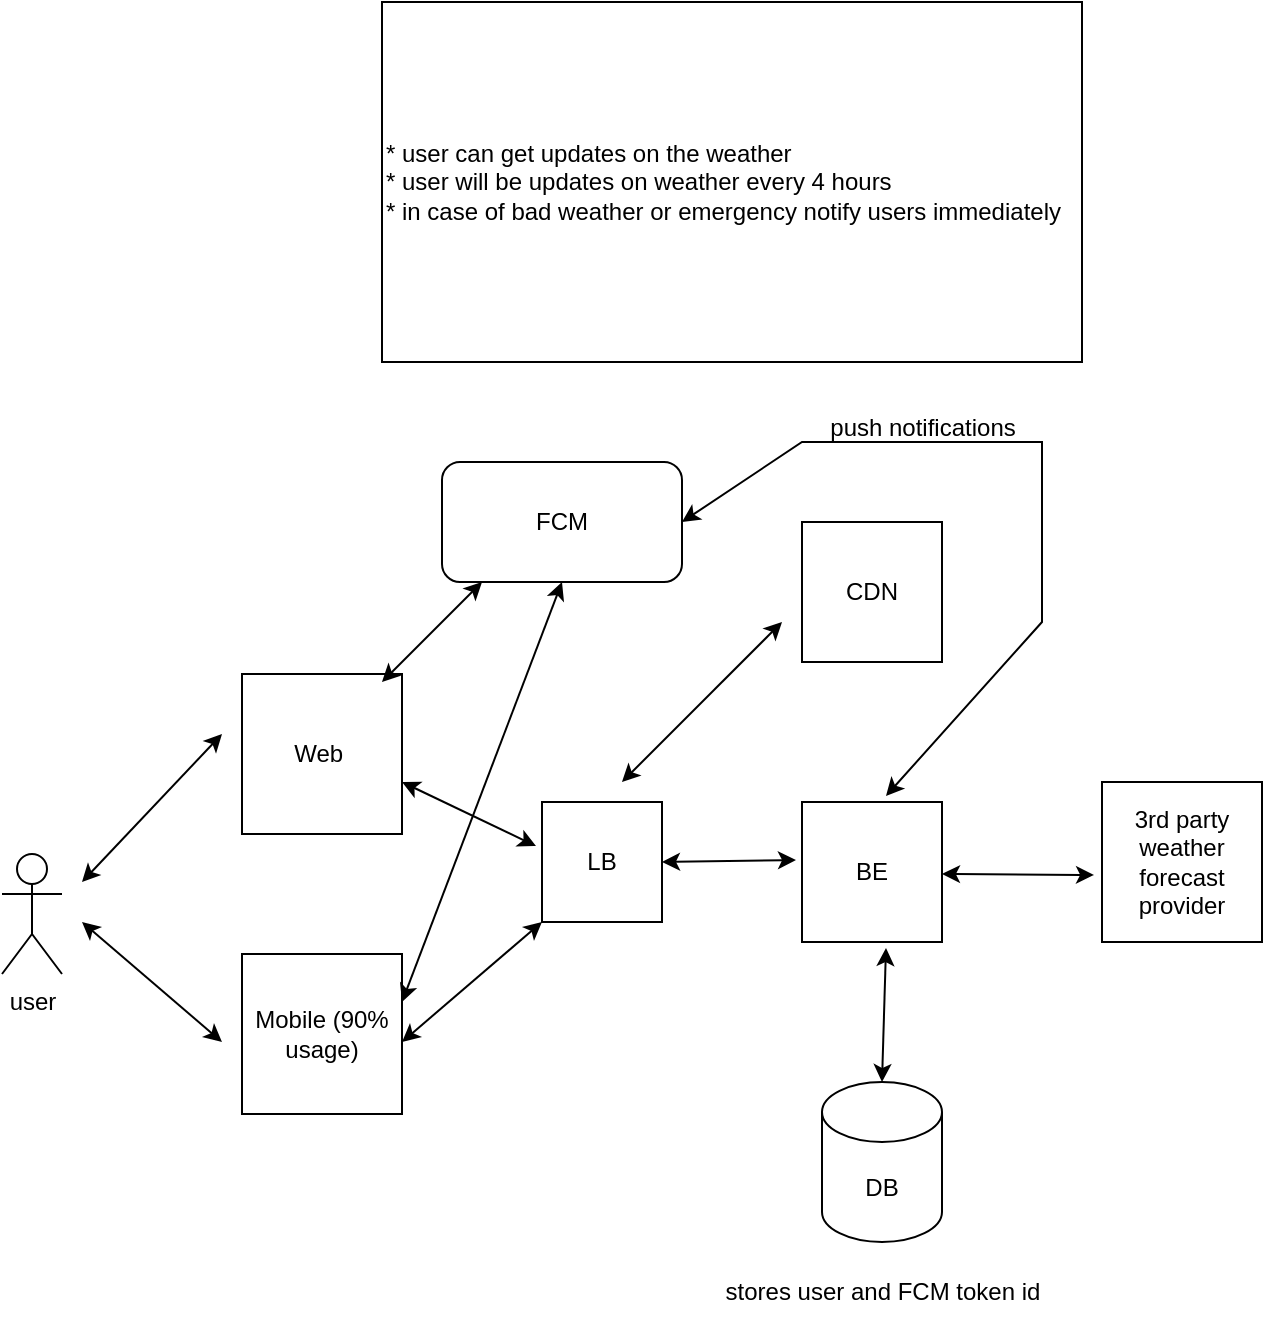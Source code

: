 <mxfile version="22.1.16" type="github">
  <diagram name="Page-1" id="pxuf2U1V3LHHq1BTwwVS">
    <mxGraphModel dx="1434" dy="1865" grid="1" gridSize="10" guides="1" tooltips="1" connect="1" arrows="1" fold="1" page="1" pageScale="1" pageWidth="827" pageHeight="1169" math="0" shadow="0">
      <root>
        <mxCell id="0" />
        <mxCell id="1" parent="0" />
        <mxCell id="qtHTMxOcYqQ3EufBKgGB-1" value="user" style="shape=umlActor;verticalLabelPosition=bottom;verticalAlign=top;html=1;outlineConnect=0;" vertex="1" parent="1">
          <mxGeometry x="10" y="-714" width="30" height="60" as="geometry" />
        </mxCell>
        <mxCell id="qtHTMxOcYqQ3EufBKgGB-5" value="Web&amp;nbsp;" style="whiteSpace=wrap;html=1;aspect=fixed;" vertex="1" parent="1">
          <mxGeometry x="130" y="-804" width="80" height="80" as="geometry" />
        </mxCell>
        <mxCell id="qtHTMxOcYqQ3EufBKgGB-6" value="Mobile (90% usage)" style="whiteSpace=wrap;html=1;aspect=fixed;" vertex="1" parent="1">
          <mxGeometry x="130" y="-664" width="80" height="80" as="geometry" />
        </mxCell>
        <mxCell id="qtHTMxOcYqQ3EufBKgGB-10" value="* user can get updates on the weather&lt;br&gt;* user will be updates on weather every 4 hours&lt;br&gt;* in case of bad weather or emergency notify users immediately" style="rounded=0;whiteSpace=wrap;html=1;align=left;" vertex="1" parent="1">
          <mxGeometry x="200" y="-1140" width="350" height="180" as="geometry" />
        </mxCell>
        <mxCell id="qtHTMxOcYqQ3EufBKgGB-13" value="LB" style="whiteSpace=wrap;html=1;aspect=fixed;" vertex="1" parent="1">
          <mxGeometry x="280" y="-740" width="60" height="60" as="geometry" />
        </mxCell>
        <mxCell id="qtHTMxOcYqQ3EufBKgGB-16" value="BE" style="whiteSpace=wrap;html=1;aspect=fixed;" vertex="1" parent="1">
          <mxGeometry x="410" y="-740" width="70" height="70" as="geometry" />
        </mxCell>
        <mxCell id="qtHTMxOcYqQ3EufBKgGB-17" value="3rd party weather forecast provider" style="whiteSpace=wrap;html=1;aspect=fixed;" vertex="1" parent="1">
          <mxGeometry x="560" y="-750" width="80" height="80" as="geometry" />
        </mxCell>
        <mxCell id="qtHTMxOcYqQ3EufBKgGB-18" value="CDN" style="whiteSpace=wrap;html=1;aspect=fixed;" vertex="1" parent="1">
          <mxGeometry x="410" y="-880" width="70" height="70" as="geometry" />
        </mxCell>
        <mxCell id="qtHTMxOcYqQ3EufBKgGB-25" value="" style="endArrow=classic;startArrow=classic;html=1;rounded=0;entryX=-0.043;entryY=0.414;entryDx=0;entryDy=0;entryPerimeter=0;exitX=1;exitY=0.5;exitDx=0;exitDy=0;" edge="1" parent="1" source="qtHTMxOcYqQ3EufBKgGB-13" target="qtHTMxOcYqQ3EufBKgGB-16">
          <mxGeometry width="50" height="50" relative="1" as="geometry">
            <mxPoint x="370" y="-710" as="sourcePoint" />
            <mxPoint x="420" y="-760" as="targetPoint" />
          </mxGeometry>
        </mxCell>
        <mxCell id="qtHTMxOcYqQ3EufBKgGB-26" value="" style="endArrow=classic;startArrow=classic;html=1;rounded=0;" edge="1" parent="1">
          <mxGeometry width="50" height="50" relative="1" as="geometry">
            <mxPoint x="480" y="-704" as="sourcePoint" />
            <mxPoint x="556.01" y="-703.51" as="targetPoint" />
          </mxGeometry>
        </mxCell>
        <mxCell id="qtHTMxOcYqQ3EufBKgGB-27" value="" style="endArrow=classic;startArrow=classic;html=1;rounded=0;" edge="1" parent="1">
          <mxGeometry width="50" height="50" relative="1" as="geometry">
            <mxPoint x="320" y="-750" as="sourcePoint" />
            <mxPoint x="400" y="-830" as="targetPoint" />
          </mxGeometry>
        </mxCell>
        <mxCell id="qtHTMxOcYqQ3EufBKgGB-30" value="DB" style="shape=cylinder3;whiteSpace=wrap;html=1;boundedLbl=1;backgroundOutline=1;size=15;" vertex="1" parent="1">
          <mxGeometry x="420" y="-600" width="60" height="80" as="geometry" />
        </mxCell>
        <mxCell id="qtHTMxOcYqQ3EufBKgGB-31" value="" style="endArrow=classic;startArrow=classic;html=1;rounded=0;entryX=0.6;entryY=1.043;entryDx=0;entryDy=0;exitX=0.5;exitY=0;exitDx=0;exitDy=0;exitPerimeter=0;entryPerimeter=0;" edge="1" parent="1" source="qtHTMxOcYqQ3EufBKgGB-30" target="qtHTMxOcYqQ3EufBKgGB-16">
          <mxGeometry width="50" height="50" relative="1" as="geometry">
            <mxPoint x="430" y="-604" as="sourcePoint" />
            <mxPoint x="480" y="-654" as="targetPoint" />
          </mxGeometry>
        </mxCell>
        <mxCell id="qtHTMxOcYqQ3EufBKgGB-34" value="" style="endArrow=classic;startArrow=classic;html=1;rounded=0;entryX=-0.05;entryY=0.367;entryDx=0;entryDy=0;entryPerimeter=0;" edge="1" parent="1" target="qtHTMxOcYqQ3EufBKgGB-13">
          <mxGeometry width="50" height="50" relative="1" as="geometry">
            <mxPoint x="210" y="-750" as="sourcePoint" />
            <mxPoint x="270" y="-720" as="targetPoint" />
          </mxGeometry>
        </mxCell>
        <mxCell id="qtHTMxOcYqQ3EufBKgGB-35" value="" style="endArrow=classic;startArrow=classic;html=1;rounded=0;entryX=0;entryY=1;entryDx=0;entryDy=0;" edge="1" parent="1" target="qtHTMxOcYqQ3EufBKgGB-13">
          <mxGeometry width="50" height="50" relative="1" as="geometry">
            <mxPoint x="210" y="-620" as="sourcePoint" />
            <mxPoint x="290" y="-700" as="targetPoint" />
          </mxGeometry>
        </mxCell>
        <mxCell id="qtHTMxOcYqQ3EufBKgGB-36" value="" style="endArrow=classic;startArrow=classic;html=1;rounded=0;entryX=0;entryY=1;entryDx=0;entryDy=0;" edge="1" parent="1">
          <mxGeometry width="50" height="50" relative="1" as="geometry">
            <mxPoint x="50" y="-700" as="sourcePoint" />
            <mxPoint x="120" y="-774" as="targetPoint" />
          </mxGeometry>
        </mxCell>
        <mxCell id="qtHTMxOcYqQ3EufBKgGB-37" value="" style="endArrow=classic;startArrow=classic;html=1;rounded=0;" edge="1" parent="1">
          <mxGeometry width="50" height="50" relative="1" as="geometry">
            <mxPoint x="50" y="-680" as="sourcePoint" />
            <mxPoint x="120" y="-620" as="targetPoint" />
          </mxGeometry>
        </mxCell>
        <mxCell id="qtHTMxOcYqQ3EufBKgGB-38" value="stores user and FCM token id" style="text;html=1;align=center;verticalAlign=middle;resizable=0;points=[];autosize=1;strokeColor=none;fillColor=none;" vertex="1" parent="1">
          <mxGeometry x="360" y="-510" width="180" height="30" as="geometry" />
        </mxCell>
        <mxCell id="qtHTMxOcYqQ3EufBKgGB-39" value="FCM" style="rounded=1;whiteSpace=wrap;html=1;" vertex="1" parent="1">
          <mxGeometry x="230" y="-910" width="120" height="60" as="geometry" />
        </mxCell>
        <mxCell id="qtHTMxOcYqQ3EufBKgGB-40" value="" style="endArrow=classic;startArrow=classic;html=1;rounded=0;" edge="1" parent="1">
          <mxGeometry width="50" height="50" relative="1" as="geometry">
            <mxPoint x="200" y="-800" as="sourcePoint" />
            <mxPoint x="250" y="-850" as="targetPoint" />
          </mxGeometry>
        </mxCell>
        <mxCell id="qtHTMxOcYqQ3EufBKgGB-41" value="" style="endArrow=classic;startArrow=classic;html=1;rounded=0;entryX=0.5;entryY=1;entryDx=0;entryDy=0;" edge="1" parent="1" target="qtHTMxOcYqQ3EufBKgGB-39">
          <mxGeometry width="50" height="50" relative="1" as="geometry">
            <mxPoint x="210" y="-640" as="sourcePoint" />
            <mxPoint x="260" y="-690" as="targetPoint" />
          </mxGeometry>
        </mxCell>
        <mxCell id="qtHTMxOcYqQ3EufBKgGB-42" value="" style="endArrow=classic;startArrow=classic;html=1;rounded=0;exitX=1;exitY=0.5;exitDx=0;exitDy=0;entryX=0.6;entryY=-0.043;entryDx=0;entryDy=0;entryPerimeter=0;" edge="1" parent="1" source="qtHTMxOcYqQ3EufBKgGB-39" target="qtHTMxOcYqQ3EufBKgGB-16">
          <mxGeometry width="50" height="50" relative="1" as="geometry">
            <mxPoint x="300" y="-930" as="sourcePoint" />
            <mxPoint x="530" y="-750" as="targetPoint" />
            <Array as="points">
              <mxPoint x="410" y="-920" />
              <mxPoint x="530" y="-920" />
              <mxPoint x="530" y="-830" />
            </Array>
          </mxGeometry>
        </mxCell>
        <mxCell id="qtHTMxOcYqQ3EufBKgGB-43" value="push notifications" style="text;html=1;align=center;verticalAlign=middle;resizable=0;points=[];autosize=1;strokeColor=none;fillColor=none;" vertex="1" parent="1">
          <mxGeometry x="410" y="-942" width="120" height="30" as="geometry" />
        </mxCell>
      </root>
    </mxGraphModel>
  </diagram>
</mxfile>
